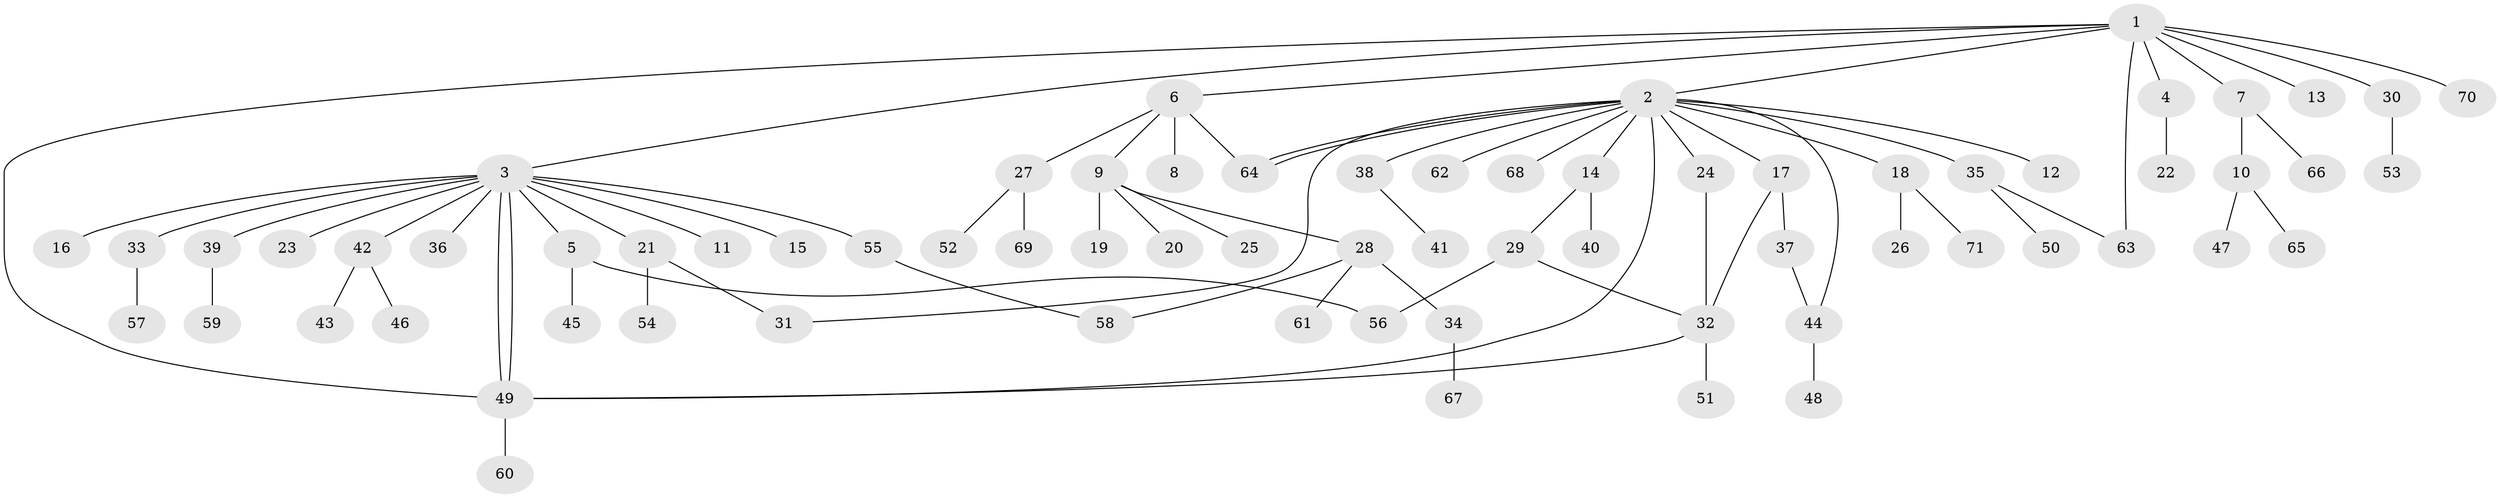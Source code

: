 // Generated by graph-tools (version 1.1) at 2025/14/03/09/25 04:14:42]
// undirected, 71 vertices, 83 edges
graph export_dot {
graph [start="1"]
  node [color=gray90,style=filled];
  1;
  2;
  3;
  4;
  5;
  6;
  7;
  8;
  9;
  10;
  11;
  12;
  13;
  14;
  15;
  16;
  17;
  18;
  19;
  20;
  21;
  22;
  23;
  24;
  25;
  26;
  27;
  28;
  29;
  30;
  31;
  32;
  33;
  34;
  35;
  36;
  37;
  38;
  39;
  40;
  41;
  42;
  43;
  44;
  45;
  46;
  47;
  48;
  49;
  50;
  51;
  52;
  53;
  54;
  55;
  56;
  57;
  58;
  59;
  60;
  61;
  62;
  63;
  64;
  65;
  66;
  67;
  68;
  69;
  70;
  71;
  1 -- 2;
  1 -- 3;
  1 -- 4;
  1 -- 6;
  1 -- 7;
  1 -- 13;
  1 -- 30;
  1 -- 49;
  1 -- 63;
  1 -- 70;
  2 -- 12;
  2 -- 14;
  2 -- 17;
  2 -- 18;
  2 -- 24;
  2 -- 31;
  2 -- 35;
  2 -- 38;
  2 -- 44;
  2 -- 49;
  2 -- 62;
  2 -- 64;
  2 -- 64;
  2 -- 68;
  3 -- 5;
  3 -- 11;
  3 -- 15;
  3 -- 16;
  3 -- 21;
  3 -- 23;
  3 -- 33;
  3 -- 36;
  3 -- 39;
  3 -- 42;
  3 -- 49;
  3 -- 49;
  3 -- 55;
  4 -- 22;
  5 -- 45;
  5 -- 56;
  6 -- 8;
  6 -- 9;
  6 -- 27;
  6 -- 64;
  7 -- 10;
  7 -- 66;
  9 -- 19;
  9 -- 20;
  9 -- 25;
  9 -- 28;
  10 -- 47;
  10 -- 65;
  14 -- 29;
  14 -- 40;
  17 -- 32;
  17 -- 37;
  18 -- 26;
  18 -- 71;
  21 -- 31;
  21 -- 54;
  24 -- 32;
  27 -- 52;
  27 -- 69;
  28 -- 34;
  28 -- 58;
  28 -- 61;
  29 -- 32;
  29 -- 56;
  30 -- 53;
  32 -- 49;
  32 -- 51;
  33 -- 57;
  34 -- 67;
  35 -- 50;
  35 -- 63;
  37 -- 44;
  38 -- 41;
  39 -- 59;
  42 -- 43;
  42 -- 46;
  44 -- 48;
  49 -- 60;
  55 -- 58;
}
